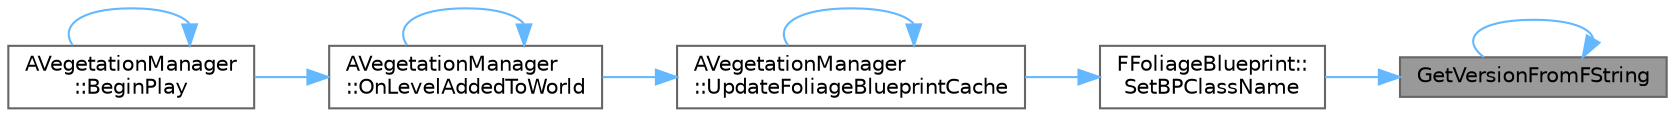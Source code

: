 digraph "GetVersionFromFString"
{
 // INTERACTIVE_SVG=YES
 // LATEX_PDF_SIZE
  bgcolor="transparent";
  edge [fontname=Helvetica,fontsize=10,labelfontname=Helvetica,labelfontsize=10];
  node [fontname=Helvetica,fontsize=10,shape=box,height=0.2,width=0.4];
  rankdir="RL";
  Node1 [id="Node000001",label="GetVersionFromFString",height=0.2,width=0.4,color="gray40", fillcolor="grey60", style="filled", fontcolor="black",tooltip=" "];
  Node1 -> Node1 [id="edge1_Node000001_Node000001",dir="back",color="steelblue1",style="solid",tooltip=" "];
  Node1 -> Node2 [id="edge2_Node000001_Node000002",dir="back",color="steelblue1",style="solid",tooltip=" "];
  Node2 [id="Node000002",label="FFoliageBlueprint::\lSetBPClassName",height=0.2,width=0.4,color="grey40", fillcolor="white", style="filled",URL="$d5/d15/structFFoliageBlueprint.html#a9b8170e10a47a408b3a765400112953b",tooltip=" "];
  Node2 -> Node3 [id="edge3_Node000002_Node000003",dir="back",color="steelblue1",style="solid",tooltip=" "];
  Node3 [id="Node000003",label="AVegetationManager\l::UpdateFoliageBlueprintCache",height=0.2,width=0.4,color="grey40", fillcolor="white", style="filled",URL="$dd/dfc/classAVegetationManager.html#a634bf842e0f9c66dc96bae3a7dc0e5b4",tooltip=" "];
  Node3 -> Node4 [id="edge4_Node000003_Node000004",dir="back",color="steelblue1",style="solid",tooltip=" "];
  Node4 [id="Node000004",label="AVegetationManager\l::OnLevelAddedToWorld",height=0.2,width=0.4,color="grey40", fillcolor="white", style="filled",URL="$dd/dfc/classAVegetationManager.html#acf2b61c9dc617c0968f75af789a3232c",tooltip=" "];
  Node4 -> Node5 [id="edge5_Node000004_Node000005",dir="back",color="steelblue1",style="solid",tooltip=" "];
  Node5 [id="Node000005",label="AVegetationManager\l::BeginPlay",height=0.2,width=0.4,color="grey40", fillcolor="white", style="filled",URL="$dd/dfc/classAVegetationManager.html#ad8d1fb58c6f26e253d6466e8a240ead2",tooltip=" "];
  Node5 -> Node5 [id="edge6_Node000005_Node000005",dir="back",color="steelblue1",style="solid",tooltip=" "];
  Node4 -> Node4 [id="edge7_Node000004_Node000004",dir="back",color="steelblue1",style="solid",tooltip=" "];
  Node3 -> Node3 [id="edge8_Node000003_Node000003",dir="back",color="steelblue1",style="solid",tooltip=" "];
}
